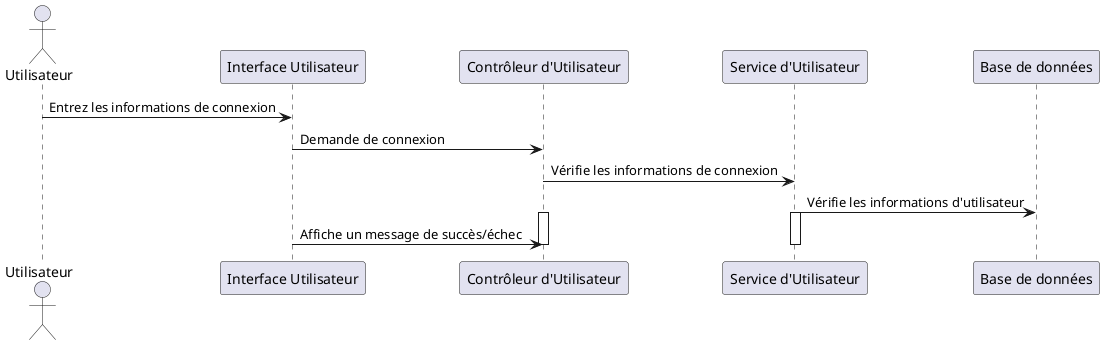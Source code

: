 @startuml
actor Utilisateur
participant "Interface Utilisateur" as UI
participant "Contrôleur d'Utilisateur" as UserController
participant "Service d'Utilisateur" as UserService
participant "Base de données" as Database

Utilisateur -> UI: Entrez les informations de connexion
UI -> UserController: Demande de connexion
UserController -> UserService: Vérifie les informations de connexion
UserService -> Database: Vérifie les informations d'utilisateur

activate UserController
activate UserService
UI -> UserController: Affiche un message de succès/échec
deactivate UserController
deactivate UserService

@enduml
